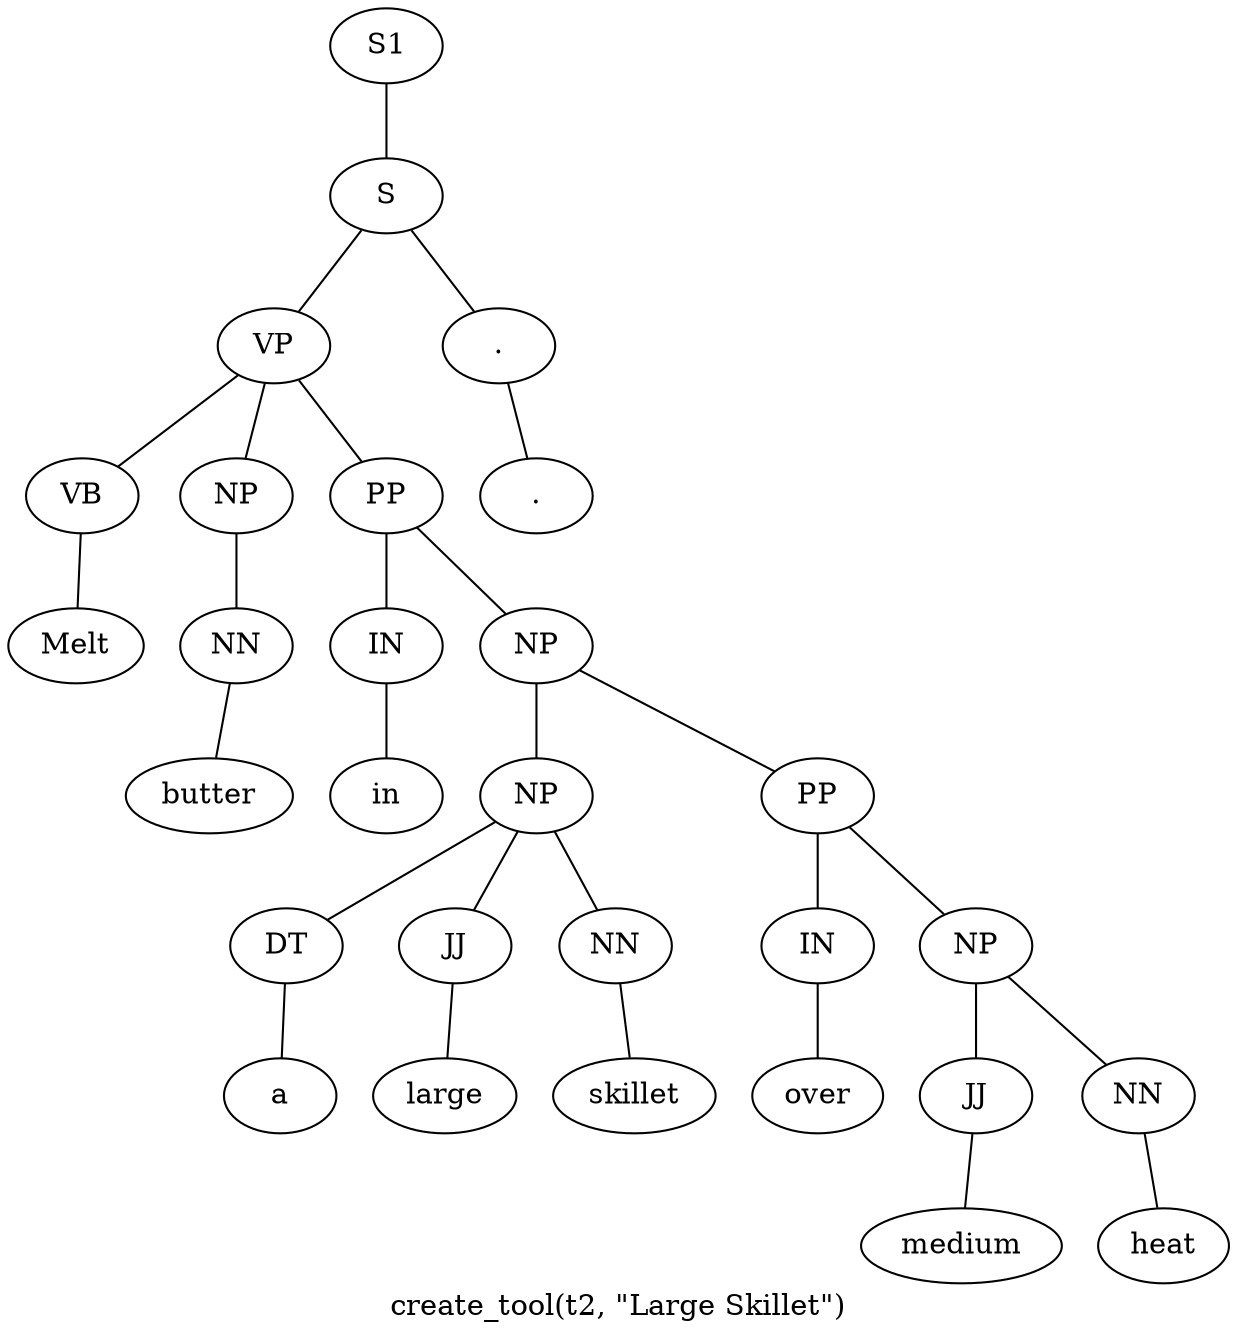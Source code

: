 graph SyntaxGraph {
	label = "create_tool(t2, \"Large Skillet\")";
	Node0 [label="S1"];
	Node1 [label="S"];
	Node2 [label="VP"];
	Node3 [label="VB"];
	Node4 [label="Melt"];
	Node5 [label="NP"];
	Node6 [label="NN"];
	Node7 [label="butter"];
	Node8 [label="PP"];
	Node9 [label="IN"];
	Node10 [label="in"];
	Node11 [label="NP"];
	Node12 [label="NP"];
	Node13 [label="DT"];
	Node14 [label="a"];
	Node15 [label="JJ"];
	Node16 [label="large"];
	Node17 [label="NN"];
	Node18 [label="skillet"];
	Node19 [label="PP"];
	Node20 [label="IN"];
	Node21 [label="over"];
	Node22 [label="NP"];
	Node23 [label="JJ"];
	Node24 [label="medium"];
	Node25 [label="NN"];
	Node26 [label="heat"];
	Node27 [label="."];
	Node28 [label="."];

	Node0 -- Node1;
	Node1 -- Node2;
	Node1 -- Node27;
	Node2 -- Node3;
	Node2 -- Node5;
	Node2 -- Node8;
	Node3 -- Node4;
	Node5 -- Node6;
	Node6 -- Node7;
	Node8 -- Node9;
	Node8 -- Node11;
	Node9 -- Node10;
	Node11 -- Node12;
	Node11 -- Node19;
	Node12 -- Node13;
	Node12 -- Node15;
	Node12 -- Node17;
	Node13 -- Node14;
	Node15 -- Node16;
	Node17 -- Node18;
	Node19 -- Node20;
	Node19 -- Node22;
	Node20 -- Node21;
	Node22 -- Node23;
	Node22 -- Node25;
	Node23 -- Node24;
	Node25 -- Node26;
	Node27 -- Node28;
}